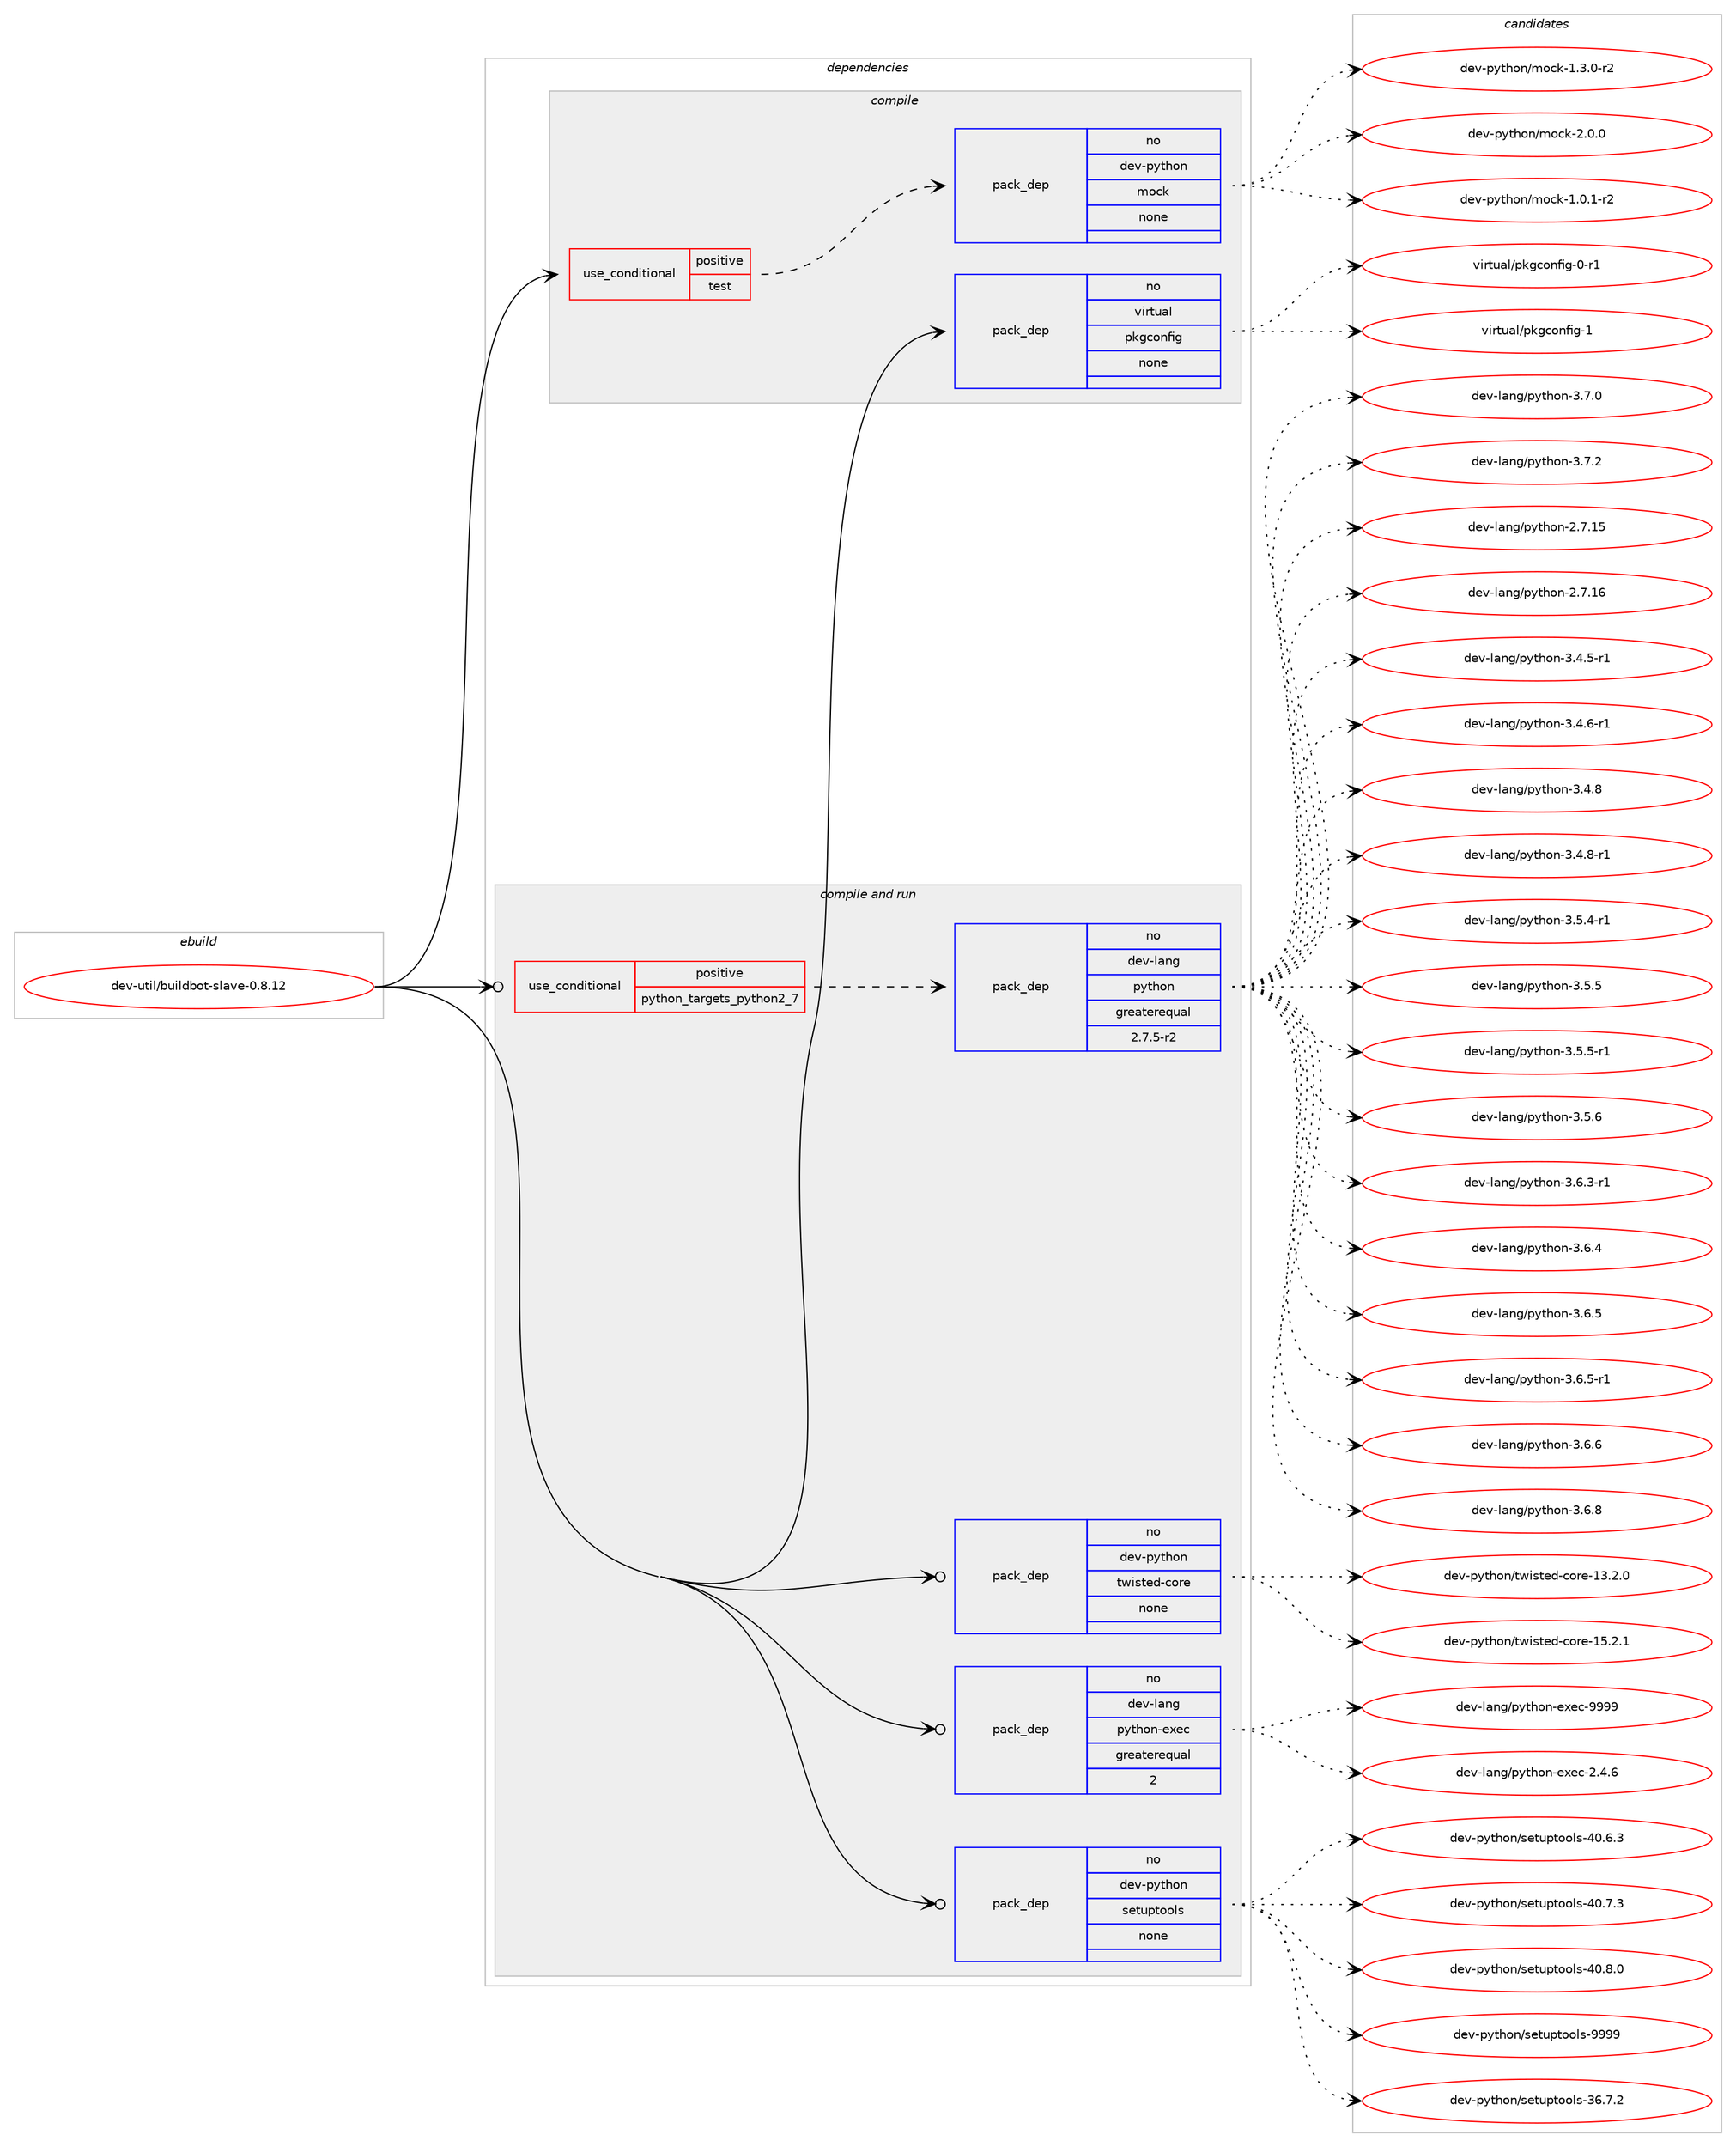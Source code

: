 digraph prolog {

# *************
# Graph options
# *************

newrank=true;
concentrate=true;
compound=true;
graph [rankdir=LR,fontname=Helvetica,fontsize=10,ranksep=1.5];#, ranksep=2.5, nodesep=0.2];
edge  [arrowhead=vee];
node  [fontname=Helvetica,fontsize=10];

# **********
# The ebuild
# **********

subgraph cluster_leftcol {
color=gray;
rank=same;
label=<<i>ebuild</i>>;
id [label="dev-util/buildbot-slave-0.8.12", color=red, width=4, href="../dev-util/buildbot-slave-0.8.12.svg"];
}

# ****************
# The dependencies
# ****************

subgraph cluster_midcol {
color=gray;
label=<<i>dependencies</i>>;
subgraph cluster_compile {
fillcolor="#eeeeee";
style=filled;
label=<<i>compile</i>>;
subgraph cond423294 {
dependency1541586 [label=<<TABLE BORDER="0" CELLBORDER="1" CELLSPACING="0" CELLPADDING="4"><TR><TD ROWSPAN="3" CELLPADDING="10">use_conditional</TD></TR><TR><TD>positive</TD></TR><TR><TD>test</TD></TR></TABLE>>, shape=none, color=red];
subgraph pack1094693 {
dependency1541587 [label=<<TABLE BORDER="0" CELLBORDER="1" CELLSPACING="0" CELLPADDING="4" WIDTH="220"><TR><TD ROWSPAN="6" CELLPADDING="30">pack_dep</TD></TR><TR><TD WIDTH="110">no</TD></TR><TR><TD>dev-python</TD></TR><TR><TD>mock</TD></TR><TR><TD>none</TD></TR><TR><TD></TD></TR></TABLE>>, shape=none, color=blue];
}
dependency1541586:e -> dependency1541587:w [weight=20,style="dashed",arrowhead="vee"];
}
id:e -> dependency1541586:w [weight=20,style="solid",arrowhead="vee"];
subgraph pack1094694 {
dependency1541588 [label=<<TABLE BORDER="0" CELLBORDER="1" CELLSPACING="0" CELLPADDING="4" WIDTH="220"><TR><TD ROWSPAN="6" CELLPADDING="30">pack_dep</TD></TR><TR><TD WIDTH="110">no</TD></TR><TR><TD>virtual</TD></TR><TR><TD>pkgconfig</TD></TR><TR><TD>none</TD></TR><TR><TD></TD></TR></TABLE>>, shape=none, color=blue];
}
id:e -> dependency1541588:w [weight=20,style="solid",arrowhead="vee"];
}
subgraph cluster_compileandrun {
fillcolor="#eeeeee";
style=filled;
label=<<i>compile and run</i>>;
subgraph cond423295 {
dependency1541589 [label=<<TABLE BORDER="0" CELLBORDER="1" CELLSPACING="0" CELLPADDING="4"><TR><TD ROWSPAN="3" CELLPADDING="10">use_conditional</TD></TR><TR><TD>positive</TD></TR><TR><TD>python_targets_python2_7</TD></TR></TABLE>>, shape=none, color=red];
subgraph pack1094695 {
dependency1541590 [label=<<TABLE BORDER="0" CELLBORDER="1" CELLSPACING="0" CELLPADDING="4" WIDTH="220"><TR><TD ROWSPAN="6" CELLPADDING="30">pack_dep</TD></TR><TR><TD WIDTH="110">no</TD></TR><TR><TD>dev-lang</TD></TR><TR><TD>python</TD></TR><TR><TD>greaterequal</TD></TR><TR><TD>2.7.5-r2</TD></TR></TABLE>>, shape=none, color=blue];
}
dependency1541589:e -> dependency1541590:w [weight=20,style="dashed",arrowhead="vee"];
}
id:e -> dependency1541589:w [weight=20,style="solid",arrowhead="odotvee"];
subgraph pack1094696 {
dependency1541591 [label=<<TABLE BORDER="0" CELLBORDER="1" CELLSPACING="0" CELLPADDING="4" WIDTH="220"><TR><TD ROWSPAN="6" CELLPADDING="30">pack_dep</TD></TR><TR><TD WIDTH="110">no</TD></TR><TR><TD>dev-lang</TD></TR><TR><TD>python-exec</TD></TR><TR><TD>greaterequal</TD></TR><TR><TD>2</TD></TR></TABLE>>, shape=none, color=blue];
}
id:e -> dependency1541591:w [weight=20,style="solid",arrowhead="odotvee"];
subgraph pack1094697 {
dependency1541592 [label=<<TABLE BORDER="0" CELLBORDER="1" CELLSPACING="0" CELLPADDING="4" WIDTH="220"><TR><TD ROWSPAN="6" CELLPADDING="30">pack_dep</TD></TR><TR><TD WIDTH="110">no</TD></TR><TR><TD>dev-python</TD></TR><TR><TD>setuptools</TD></TR><TR><TD>none</TD></TR><TR><TD></TD></TR></TABLE>>, shape=none, color=blue];
}
id:e -> dependency1541592:w [weight=20,style="solid",arrowhead="odotvee"];
subgraph pack1094698 {
dependency1541593 [label=<<TABLE BORDER="0" CELLBORDER="1" CELLSPACING="0" CELLPADDING="4" WIDTH="220"><TR><TD ROWSPAN="6" CELLPADDING="30">pack_dep</TD></TR><TR><TD WIDTH="110">no</TD></TR><TR><TD>dev-python</TD></TR><TR><TD>twisted-core</TD></TR><TR><TD>none</TD></TR><TR><TD></TD></TR></TABLE>>, shape=none, color=blue];
}
id:e -> dependency1541593:w [weight=20,style="solid",arrowhead="odotvee"];
}
subgraph cluster_run {
fillcolor="#eeeeee";
style=filled;
label=<<i>run</i>>;
}
}

# **************
# The candidates
# **************

subgraph cluster_choices {
rank=same;
color=gray;
label=<<i>candidates</i>>;

subgraph choice1094693 {
color=black;
nodesep=1;
choice1001011184511212111610411111047109111991074549464846494511450 [label="dev-python/mock-1.0.1-r2", color=red, width=4,href="../dev-python/mock-1.0.1-r2.svg"];
choice1001011184511212111610411111047109111991074549465146484511450 [label="dev-python/mock-1.3.0-r2", color=red, width=4,href="../dev-python/mock-1.3.0-r2.svg"];
choice100101118451121211161041111104710911199107455046484648 [label="dev-python/mock-2.0.0", color=red, width=4,href="../dev-python/mock-2.0.0.svg"];
dependency1541587:e -> choice1001011184511212111610411111047109111991074549464846494511450:w [style=dotted,weight="100"];
dependency1541587:e -> choice1001011184511212111610411111047109111991074549465146484511450:w [style=dotted,weight="100"];
dependency1541587:e -> choice100101118451121211161041111104710911199107455046484648:w [style=dotted,weight="100"];
}
subgraph choice1094694 {
color=black;
nodesep=1;
choice11810511411611797108471121071039911111010210510345484511449 [label="virtual/pkgconfig-0-r1", color=red, width=4,href="../virtual/pkgconfig-0-r1.svg"];
choice1181051141161179710847112107103991111101021051034549 [label="virtual/pkgconfig-1", color=red, width=4,href="../virtual/pkgconfig-1.svg"];
dependency1541588:e -> choice11810511411611797108471121071039911111010210510345484511449:w [style=dotted,weight="100"];
dependency1541588:e -> choice1181051141161179710847112107103991111101021051034549:w [style=dotted,weight="100"];
}
subgraph choice1094695 {
color=black;
nodesep=1;
choice10010111845108971101034711212111610411111045504655464953 [label="dev-lang/python-2.7.15", color=red, width=4,href="../dev-lang/python-2.7.15.svg"];
choice10010111845108971101034711212111610411111045504655464954 [label="dev-lang/python-2.7.16", color=red, width=4,href="../dev-lang/python-2.7.16.svg"];
choice1001011184510897110103471121211161041111104551465246534511449 [label="dev-lang/python-3.4.5-r1", color=red, width=4,href="../dev-lang/python-3.4.5-r1.svg"];
choice1001011184510897110103471121211161041111104551465246544511449 [label="dev-lang/python-3.4.6-r1", color=red, width=4,href="../dev-lang/python-3.4.6-r1.svg"];
choice100101118451089711010347112121116104111110455146524656 [label="dev-lang/python-3.4.8", color=red, width=4,href="../dev-lang/python-3.4.8.svg"];
choice1001011184510897110103471121211161041111104551465246564511449 [label="dev-lang/python-3.4.8-r1", color=red, width=4,href="../dev-lang/python-3.4.8-r1.svg"];
choice1001011184510897110103471121211161041111104551465346524511449 [label="dev-lang/python-3.5.4-r1", color=red, width=4,href="../dev-lang/python-3.5.4-r1.svg"];
choice100101118451089711010347112121116104111110455146534653 [label="dev-lang/python-3.5.5", color=red, width=4,href="../dev-lang/python-3.5.5.svg"];
choice1001011184510897110103471121211161041111104551465346534511449 [label="dev-lang/python-3.5.5-r1", color=red, width=4,href="../dev-lang/python-3.5.5-r1.svg"];
choice100101118451089711010347112121116104111110455146534654 [label="dev-lang/python-3.5.6", color=red, width=4,href="../dev-lang/python-3.5.6.svg"];
choice1001011184510897110103471121211161041111104551465446514511449 [label="dev-lang/python-3.6.3-r1", color=red, width=4,href="../dev-lang/python-3.6.3-r1.svg"];
choice100101118451089711010347112121116104111110455146544652 [label="dev-lang/python-3.6.4", color=red, width=4,href="../dev-lang/python-3.6.4.svg"];
choice100101118451089711010347112121116104111110455146544653 [label="dev-lang/python-3.6.5", color=red, width=4,href="../dev-lang/python-3.6.5.svg"];
choice1001011184510897110103471121211161041111104551465446534511449 [label="dev-lang/python-3.6.5-r1", color=red, width=4,href="../dev-lang/python-3.6.5-r1.svg"];
choice100101118451089711010347112121116104111110455146544654 [label="dev-lang/python-3.6.6", color=red, width=4,href="../dev-lang/python-3.6.6.svg"];
choice100101118451089711010347112121116104111110455146544656 [label="dev-lang/python-3.6.8", color=red, width=4,href="../dev-lang/python-3.6.8.svg"];
choice100101118451089711010347112121116104111110455146554648 [label="dev-lang/python-3.7.0", color=red, width=4,href="../dev-lang/python-3.7.0.svg"];
choice100101118451089711010347112121116104111110455146554650 [label="dev-lang/python-3.7.2", color=red, width=4,href="../dev-lang/python-3.7.2.svg"];
dependency1541590:e -> choice10010111845108971101034711212111610411111045504655464953:w [style=dotted,weight="100"];
dependency1541590:e -> choice10010111845108971101034711212111610411111045504655464954:w [style=dotted,weight="100"];
dependency1541590:e -> choice1001011184510897110103471121211161041111104551465246534511449:w [style=dotted,weight="100"];
dependency1541590:e -> choice1001011184510897110103471121211161041111104551465246544511449:w [style=dotted,weight="100"];
dependency1541590:e -> choice100101118451089711010347112121116104111110455146524656:w [style=dotted,weight="100"];
dependency1541590:e -> choice1001011184510897110103471121211161041111104551465246564511449:w [style=dotted,weight="100"];
dependency1541590:e -> choice1001011184510897110103471121211161041111104551465346524511449:w [style=dotted,weight="100"];
dependency1541590:e -> choice100101118451089711010347112121116104111110455146534653:w [style=dotted,weight="100"];
dependency1541590:e -> choice1001011184510897110103471121211161041111104551465346534511449:w [style=dotted,weight="100"];
dependency1541590:e -> choice100101118451089711010347112121116104111110455146534654:w [style=dotted,weight="100"];
dependency1541590:e -> choice1001011184510897110103471121211161041111104551465446514511449:w [style=dotted,weight="100"];
dependency1541590:e -> choice100101118451089711010347112121116104111110455146544652:w [style=dotted,weight="100"];
dependency1541590:e -> choice100101118451089711010347112121116104111110455146544653:w [style=dotted,weight="100"];
dependency1541590:e -> choice1001011184510897110103471121211161041111104551465446534511449:w [style=dotted,weight="100"];
dependency1541590:e -> choice100101118451089711010347112121116104111110455146544654:w [style=dotted,weight="100"];
dependency1541590:e -> choice100101118451089711010347112121116104111110455146544656:w [style=dotted,weight="100"];
dependency1541590:e -> choice100101118451089711010347112121116104111110455146554648:w [style=dotted,weight="100"];
dependency1541590:e -> choice100101118451089711010347112121116104111110455146554650:w [style=dotted,weight="100"];
}
subgraph choice1094696 {
color=black;
nodesep=1;
choice1001011184510897110103471121211161041111104510112010199455046524654 [label="dev-lang/python-exec-2.4.6", color=red, width=4,href="../dev-lang/python-exec-2.4.6.svg"];
choice10010111845108971101034711212111610411111045101120101994557575757 [label="dev-lang/python-exec-9999", color=red, width=4,href="../dev-lang/python-exec-9999.svg"];
dependency1541591:e -> choice1001011184510897110103471121211161041111104510112010199455046524654:w [style=dotted,weight="100"];
dependency1541591:e -> choice10010111845108971101034711212111610411111045101120101994557575757:w [style=dotted,weight="100"];
}
subgraph choice1094697 {
color=black;
nodesep=1;
choice100101118451121211161041111104711510111611711211611111110811545515446554650 [label="dev-python/setuptools-36.7.2", color=red, width=4,href="../dev-python/setuptools-36.7.2.svg"];
choice100101118451121211161041111104711510111611711211611111110811545524846544651 [label="dev-python/setuptools-40.6.3", color=red, width=4,href="../dev-python/setuptools-40.6.3.svg"];
choice100101118451121211161041111104711510111611711211611111110811545524846554651 [label="dev-python/setuptools-40.7.3", color=red, width=4,href="../dev-python/setuptools-40.7.3.svg"];
choice100101118451121211161041111104711510111611711211611111110811545524846564648 [label="dev-python/setuptools-40.8.0", color=red, width=4,href="../dev-python/setuptools-40.8.0.svg"];
choice10010111845112121116104111110471151011161171121161111111081154557575757 [label="dev-python/setuptools-9999", color=red, width=4,href="../dev-python/setuptools-9999.svg"];
dependency1541592:e -> choice100101118451121211161041111104711510111611711211611111110811545515446554650:w [style=dotted,weight="100"];
dependency1541592:e -> choice100101118451121211161041111104711510111611711211611111110811545524846544651:w [style=dotted,weight="100"];
dependency1541592:e -> choice100101118451121211161041111104711510111611711211611111110811545524846554651:w [style=dotted,weight="100"];
dependency1541592:e -> choice100101118451121211161041111104711510111611711211611111110811545524846564648:w [style=dotted,weight="100"];
dependency1541592:e -> choice10010111845112121116104111110471151011161171121161111111081154557575757:w [style=dotted,weight="100"];
}
subgraph choice1094698 {
color=black;
nodesep=1;
choice1001011184511212111610411111047116119105115116101100459911111410145495146504648 [label="dev-python/twisted-core-13.2.0", color=red, width=4,href="../dev-python/twisted-core-13.2.0.svg"];
choice1001011184511212111610411111047116119105115116101100459911111410145495346504649 [label="dev-python/twisted-core-15.2.1", color=red, width=4,href="../dev-python/twisted-core-15.2.1.svg"];
dependency1541593:e -> choice1001011184511212111610411111047116119105115116101100459911111410145495146504648:w [style=dotted,weight="100"];
dependency1541593:e -> choice1001011184511212111610411111047116119105115116101100459911111410145495346504649:w [style=dotted,weight="100"];
}
}

}
